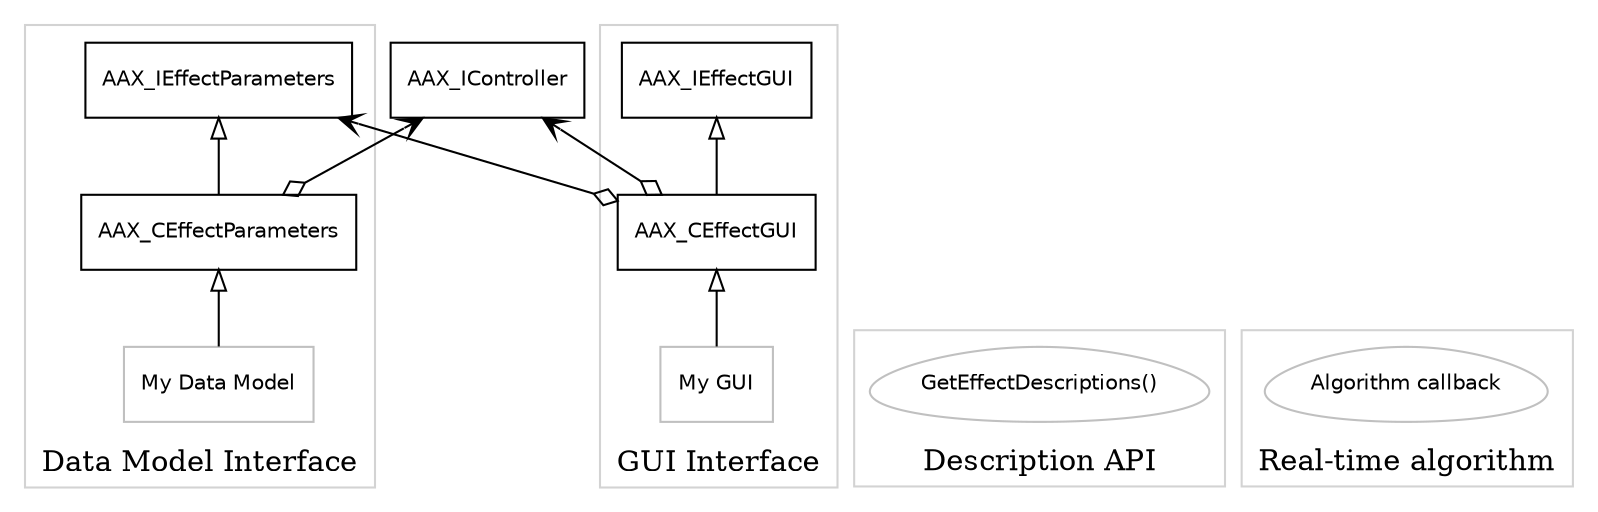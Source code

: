 //        Copyright 2016 by Avid Technology, Inc.
digraph maininterface {
	rankdir=BT;
	
	node [shape=record, fontname=Helvetica, fontsize=10];
	
	idata [ label="AAX_IEffectParameters" URL="\ref AAX_IEffectParameters"];
	cdata [ label="AAX_CEffectParameters" URL="\ref AAX_CEffectParameters"];
	mydata [ label="My Data Model", color="gray"];
	
	igui [ label="AAX_IEffectGUI" URL="\ref AAX_IEffectGUI"];
	cgui [ label="AAX_CEffectGUI" URL="\ref AAX_CEffectGUI"];
	mygui [ label="My GUI", color="gray"];
	
	icontroller [ label="AAX_IController" URL="\ref AAX_IController"];
	
	subgraph cluster_datamodel {
		node [shape=record, fontname=Helvetica, fontsize=10];
	
		label = "Data Model Interface";
		URL = "\ref CommonInterface_DataModel";
		color = lightgrey;

		cdata -> idata [arrowhead="onormal"];
		mydata -> cdata [arrowhead="onormal"];
	}
	
	subgraph cluster_gui {
		node [shape=record, fontname=Helvetica, fontsize=10];
	
		label = "GUI Interface";
		URL = "\ref CommonInterface_GUI";
		color = lightgrey;

		cgui -> igui [arrowhead="onormal"];
		mygui -> cgui [arrowhead="onormal"];
	}
	
	subgraph cluster_describe {
		node [shape=record, fontname=Helvetica, fontsize=10];
	
		label = "Description API";
		URL="\ref CommonInterface_Describe";
		color = lightgrey;

		desc [ label="GetEffectDescriptions()" URL="\ref AAXRegisterPlugin" shape=egg color="gray"];
	}
	
	subgraph cluster_alg {
		node [shape=record, fontname=Helvetica, fontsize=10];
	
		label = "Real-time algorithm";
		URL = "\ref CommonInterface_Algorithm";
		color = lightgrey;
		
		alg [ label="Algorithm callback" URL="\ref CommonInterface_Algorithm" shape=egg color="gray"];
	}
	
	cdata -> icontroller [ arrowhead="open", arrowtail="odiamond", dir="both", /*style="dashed",*/ weight=0.1];
	cgui -> icontroller [ arrowhead="open", arrowtail="odiamond", dir="both", /*style="dashed",*/ weight=0.1];
	cgui -> idata [arrowhead="open", arrowtail="odiamond", dir="both"];
}
